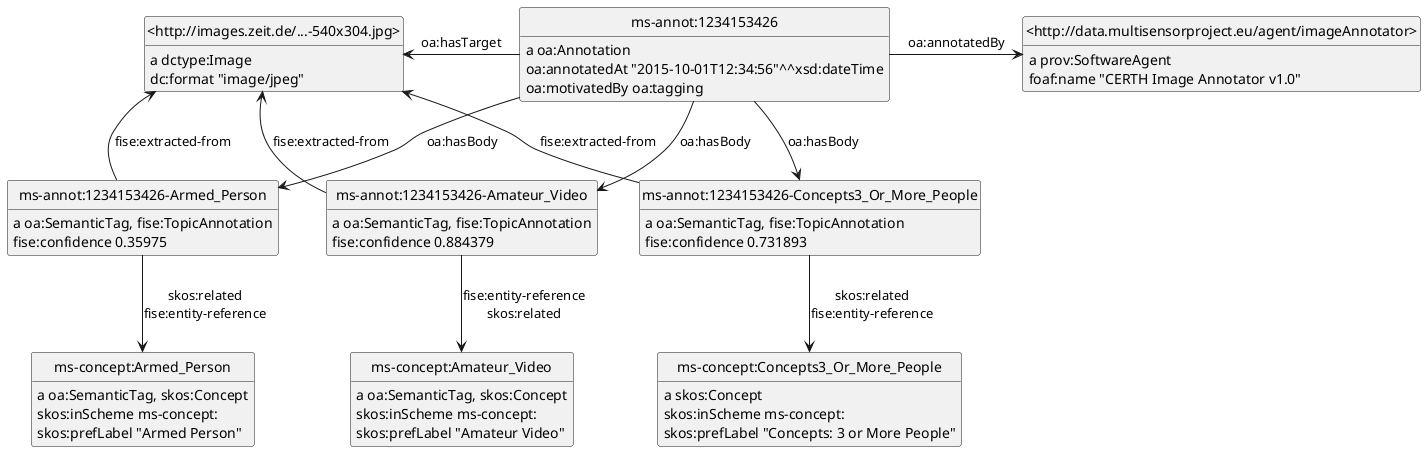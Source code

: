 @startuml
hide empty methods
hide empty attributes
hide circle
skinparam classAttributeIconSize 0
class ms_concept_Amateur_Video as "ms-concept:Amateur_Video"
ms_concept_Amateur_Video : a oa:SemanticTag, skos:Concept
ms_concept_Amateur_Video : skos:inScheme ms-concept:
ms_concept_Amateur_Video : skos:prefLabel "Amateur Video"
class ms_concept_Armed_Person as "ms-concept:Armed_Person"
ms_concept_Armed_Person : a oa:SemanticTag, skos:Concept
ms_concept_Armed_Person : skos:inScheme ms-concept:
ms_concept_Armed_Person : skos:prefLabel "Armed Person"
class ms_annot_1234153426_Amateur_Video as "ms-annot:1234153426-Amateur_Video"
ms_annot_1234153426_Amateur_Video : a oa:SemanticTag, fise:TopicAnnotation
class _http___images_zeit_de_____540x304_jpg_ as "<http://images.zeit.de/...-540x304.jpg>"
ms_annot_1234153426_Amateur_Video --> _http___images_zeit_de_____540x304_jpg_ : fise:extracted-from
ms_annot_1234153426_Amateur_Video --> ms_concept_Amateur_Video : fise:entity-reference\nskos:related
ms_annot_1234153426_Amateur_Video : fise:confidence 0.884379
_http___images_zeit_de_____540x304_jpg_ : a dctype:Image
_http___images_zeit_de_____540x304_jpg_ : dc:format "image/jpeg"
class _http___data_multisensorproject_eu_agent_imageAnnotator_ as "<http://data.multisensorproject.eu/agent/imageAnnotator>"
_http___data_multisensorproject_eu_agent_imageAnnotator_ : a prov:SoftwareAgent
_http___data_multisensorproject_eu_agent_imageAnnotator_ : foaf:name "CERTH Image Annotator v1.0"
class ms_annot_1234153426_Armed_Person as "ms-annot:1234153426-Armed_Person"
ms_annot_1234153426_Armed_Person : a oa:SemanticTag, fise:TopicAnnotation
ms_annot_1234153426_Armed_Person --> _http___images_zeit_de_____540x304_jpg_ : fise:extracted-from
ms_annot_1234153426_Armed_Person --> ms_concept_Armed_Person : skos:related\nfise:entity-reference
ms_annot_1234153426_Armed_Person : fise:confidence 0.35975
class ms_annot_1234153426 as "ms-annot:1234153426"
ms_annot_1234153426 : a oa:Annotation
ms_annot_1234153426 --> ms_annot_1234153426_Amateur_Video : oa:hasBody
class ms_annot_1234153426_Concepts3_Or_More_People as "ms-annot:1234153426-Concepts3_Or_More_People"
ms_annot_1234153426 --> ms_annot_1234153426_Concepts3_Or_More_People : oa:hasBody
ms_annot_1234153426 --> ms_annot_1234153426_Armed_Person : oa:hasBody
ms_annot_1234153426 -right-> _http___data_multisensorproject_eu_agent_imageAnnotator_ : oa:annotatedBy
ms_annot_1234153426 -left-> _http___images_zeit_de_____540x304_jpg_ : oa:hasTarget
ms_annot_1234153426 : oa:annotatedAt "2015-10-01T12:34:56"^^xsd:dateTime
ms_annot_1234153426 : oa:motivatedBy oa:tagging
ms_annot_1234153426_Concepts3_Or_More_People : a oa:SemanticTag, fise:TopicAnnotation
class ms_concept_Concepts3_Or_More_People as "ms-concept:Concepts3_Or_More_People"
ms_annot_1234153426_Concepts3_Or_More_People --> ms_concept_Concepts3_Or_More_People : skos:related\nfise:entity-reference
ms_annot_1234153426_Concepts3_Or_More_People --> _http___images_zeit_de_____540x304_jpg_ : fise:extracted-from
ms_annot_1234153426_Concepts3_Or_More_People : fise:confidence 0.731893
ms_concept_Concepts3_Or_More_People : a skos:Concept
ms_concept_Concepts3_Or_More_People : skos:inScheme ms-concept:
ms_concept_Concepts3_Or_More_People : skos:prefLabel "Concepts: 3 or More People"
@enduml
